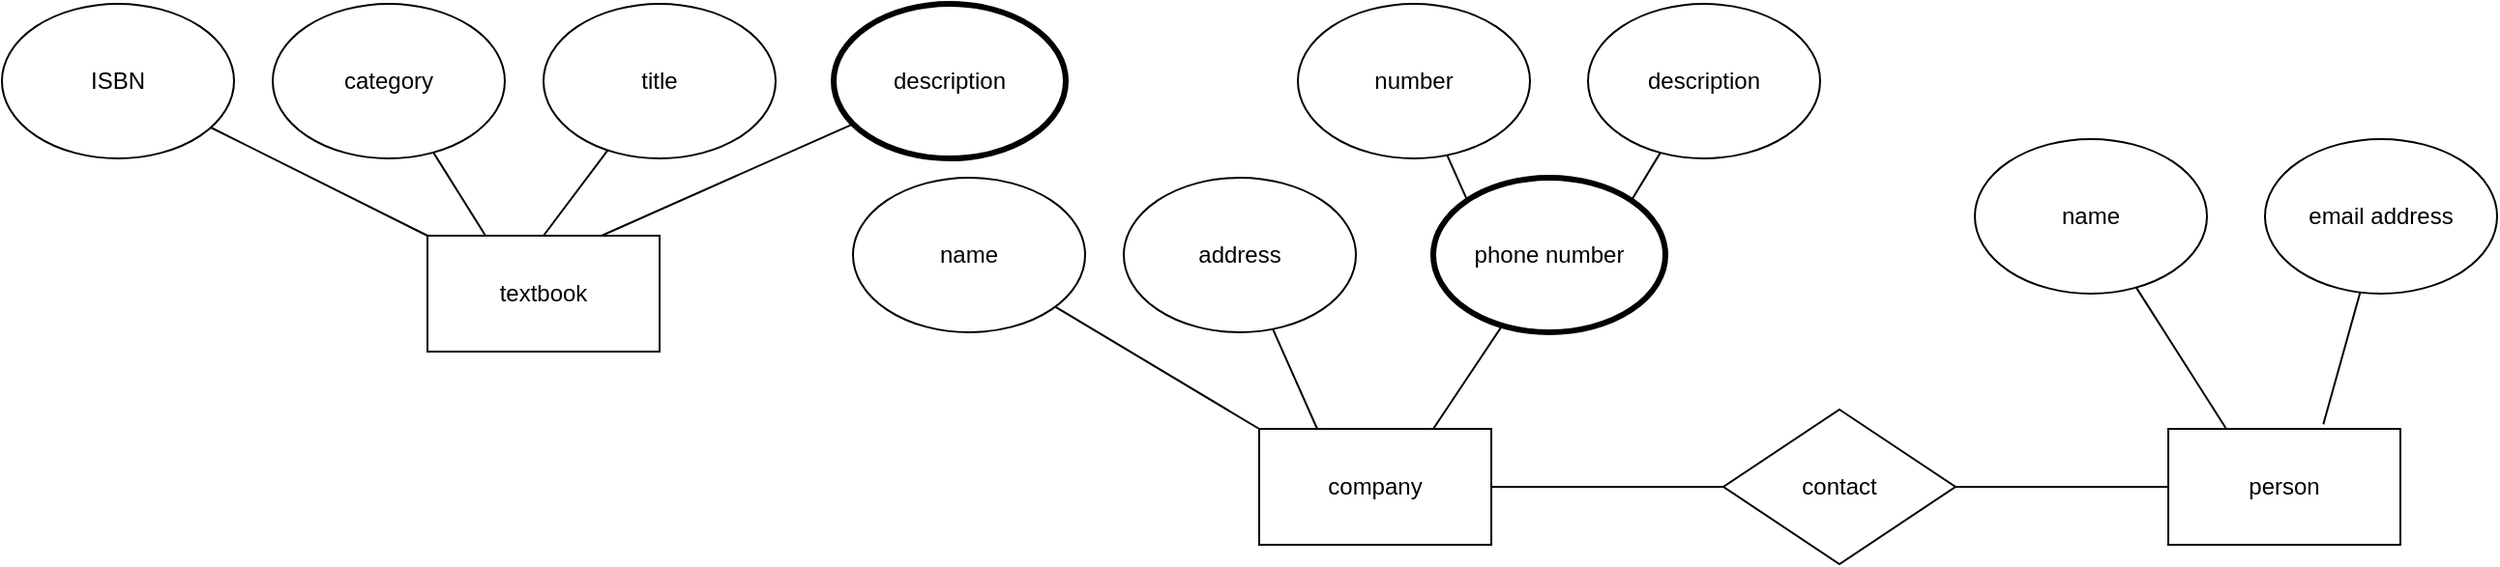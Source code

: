 <mxfile version="13.7.9" type="github">
  <diagram id="cohmEAqBEMjF1zSoYcSZ" name="Page-1">
    <mxGraphModel dx="2037" dy="1101" grid="1" gridSize="10" guides="1" tooltips="1" connect="1" arrows="1" fold="1" page="1" pageScale="1" pageWidth="4681" pageHeight="3300" math="0" shadow="0">
      <root>
        <mxCell id="0" />
        <mxCell id="1" parent="0" />
        <mxCell id="jTf1APUEV42KsB9cT_s0-1" value="textbook" style="rounded=0;whiteSpace=wrap;html=1;" vertex="1" parent="1">
          <mxGeometry x="350" y="370" width="120" height="60" as="geometry" />
        </mxCell>
        <mxCell id="jTf1APUEV42KsB9cT_s0-3" value="" style="endArrow=none;html=1;exitX=0;exitY=0;exitDx=0;exitDy=0;" edge="1" parent="1" source="jTf1APUEV42KsB9cT_s0-1" target="jTf1APUEV42KsB9cT_s0-4">
          <mxGeometry width="50" height="50" relative="1" as="geometry">
            <mxPoint x="390" y="420" as="sourcePoint" />
            <mxPoint x="310" y="300" as="targetPoint" />
          </mxGeometry>
        </mxCell>
        <mxCell id="jTf1APUEV42KsB9cT_s0-4" value="ISBN" style="ellipse;whiteSpace=wrap;html=1;" vertex="1" parent="1">
          <mxGeometry x="130" y="250" width="120" height="80" as="geometry" />
        </mxCell>
        <mxCell id="jTf1APUEV42KsB9cT_s0-5" value="" style="endArrow=none;html=1;exitX=0.25;exitY=0;exitDx=0;exitDy=0;" edge="1" parent="1" source="jTf1APUEV42KsB9cT_s0-1" target="jTf1APUEV42KsB9cT_s0-6">
          <mxGeometry width="50" height="50" relative="1" as="geometry">
            <mxPoint x="390" y="420" as="sourcePoint" />
            <mxPoint x="430" y="320" as="targetPoint" />
          </mxGeometry>
        </mxCell>
        <mxCell id="jTf1APUEV42KsB9cT_s0-6" value="category" style="ellipse;whiteSpace=wrap;html=1;" vertex="1" parent="1">
          <mxGeometry x="270" y="250" width="120" height="80" as="geometry" />
        </mxCell>
        <mxCell id="jTf1APUEV42KsB9cT_s0-7" value="" style="endArrow=none;html=1;exitX=0.5;exitY=0;exitDx=0;exitDy=0;" edge="1" parent="1" source="jTf1APUEV42KsB9cT_s0-1" target="jTf1APUEV42KsB9cT_s0-8">
          <mxGeometry width="50" height="50" relative="1" as="geometry">
            <mxPoint x="390" y="420" as="sourcePoint" />
            <mxPoint x="440" y="330" as="targetPoint" />
          </mxGeometry>
        </mxCell>
        <mxCell id="jTf1APUEV42KsB9cT_s0-8" value="title" style="ellipse;whiteSpace=wrap;html=1;" vertex="1" parent="1">
          <mxGeometry x="410" y="250" width="120" height="80" as="geometry" />
        </mxCell>
        <mxCell id="jTf1APUEV42KsB9cT_s0-9" value="" style="endArrow=none;html=1;exitX=0.75;exitY=0;exitDx=0;exitDy=0;" edge="1" parent="1" source="jTf1APUEV42KsB9cT_s0-1" target="jTf1APUEV42KsB9cT_s0-10">
          <mxGeometry width="50" height="50" relative="1" as="geometry">
            <mxPoint x="570" y="320" as="sourcePoint" />
            <mxPoint x="440" y="370" as="targetPoint" />
          </mxGeometry>
        </mxCell>
        <mxCell id="jTf1APUEV42KsB9cT_s0-10" value="description" style="ellipse;whiteSpace=wrap;html=1;strokeWidth=3;" vertex="1" parent="1">
          <mxGeometry x="560" y="250" width="120" height="80" as="geometry" />
        </mxCell>
        <mxCell id="jTf1APUEV42KsB9cT_s0-89" value="company" style="rounded=0;whiteSpace=wrap;html=1;strokeWidth=1;" vertex="1" parent="1">
          <mxGeometry x="780" y="470" width="120" height="60" as="geometry" />
        </mxCell>
        <mxCell id="jTf1APUEV42KsB9cT_s0-90" value="" style="endArrow=none;html=1;exitX=0;exitY=0;exitDx=0;exitDy=0;" edge="1" parent="1" source="jTf1APUEV42KsB9cT_s0-89" target="jTf1APUEV42KsB9cT_s0-91">
          <mxGeometry width="50" height="50" relative="1" as="geometry">
            <mxPoint x="830" y="520" as="sourcePoint" />
            <mxPoint x="760" y="400" as="targetPoint" />
          </mxGeometry>
        </mxCell>
        <mxCell id="jTf1APUEV42KsB9cT_s0-91" value="name" style="ellipse;whiteSpace=wrap;html=1;" vertex="1" parent="1">
          <mxGeometry x="570" y="340.0" width="120" height="80" as="geometry" />
        </mxCell>
        <mxCell id="jTf1APUEV42KsB9cT_s0-92" value="" style="endArrow=none;html=1;exitX=0.25;exitY=0;exitDx=0;exitDy=0;" edge="1" parent="1" source="jTf1APUEV42KsB9cT_s0-89" target="jTf1APUEV42KsB9cT_s0-93">
          <mxGeometry width="50" height="50" relative="1" as="geometry">
            <mxPoint x="830" y="520" as="sourcePoint" />
            <mxPoint x="840" y="410" as="targetPoint" />
          </mxGeometry>
        </mxCell>
        <mxCell id="jTf1APUEV42KsB9cT_s0-93" value="address" style="ellipse;whiteSpace=wrap;html=1;" vertex="1" parent="1">
          <mxGeometry x="710" y="340.0" width="120" height="80" as="geometry" />
        </mxCell>
        <mxCell id="jTf1APUEV42KsB9cT_s0-94" value="" style="endArrow=none;html=1;exitX=0.75;exitY=0;exitDx=0;exitDy=0;" edge="1" parent="1" source="jTf1APUEV42KsB9cT_s0-89" target="jTf1APUEV42KsB9cT_s0-95">
          <mxGeometry width="50" height="50" relative="1" as="geometry">
            <mxPoint x="830" y="520" as="sourcePoint" />
            <mxPoint x="970" y="410" as="targetPoint" />
          </mxGeometry>
        </mxCell>
        <mxCell id="jTf1APUEV42KsB9cT_s0-95" value="phone number" style="ellipse;whiteSpace=wrap;html=1;strokeWidth=3;" vertex="1" parent="1">
          <mxGeometry x="870.0" y="340.0" width="120" height="80" as="geometry" />
        </mxCell>
        <mxCell id="jTf1APUEV42KsB9cT_s0-96" value="" style="endArrow=none;html=1;exitX=0;exitY=0;exitDx=0;exitDy=0;" edge="1" parent="1" source="jTf1APUEV42KsB9cT_s0-95" target="jTf1APUEV42KsB9cT_s0-97">
          <mxGeometry width="50" height="50" relative="1" as="geometry">
            <mxPoint x="830" y="520" as="sourcePoint" />
            <mxPoint x="870" y="300" as="targetPoint" />
          </mxGeometry>
        </mxCell>
        <mxCell id="jTf1APUEV42KsB9cT_s0-97" value="number" style="ellipse;whiteSpace=wrap;html=1;" vertex="1" parent="1">
          <mxGeometry x="800" y="250" width="120" height="80" as="geometry" />
        </mxCell>
        <mxCell id="jTf1APUEV42KsB9cT_s0-98" value="" style="endArrow=none;html=1;exitX=1;exitY=0;exitDx=0;exitDy=0;" edge="1" parent="1" source="jTf1APUEV42KsB9cT_s0-95" target="jTf1APUEV42KsB9cT_s0-99">
          <mxGeometry width="50" height="50" relative="1" as="geometry">
            <mxPoint x="830" y="520" as="sourcePoint" />
            <mxPoint x="990" y="330" as="targetPoint" />
          </mxGeometry>
        </mxCell>
        <mxCell id="jTf1APUEV42KsB9cT_s0-99" value="description" style="ellipse;whiteSpace=wrap;html=1;" vertex="1" parent="1">
          <mxGeometry x="950.0" y="250" width="120" height="80" as="geometry" />
        </mxCell>
        <mxCell id="jTf1APUEV42KsB9cT_s0-104" value="person" style="rounded=0;whiteSpace=wrap;html=1;strokeWidth=1;" vertex="1" parent="1">
          <mxGeometry x="1250" y="470" width="120" height="60" as="geometry" />
        </mxCell>
        <mxCell id="jTf1APUEV42KsB9cT_s0-107" value="name" style="ellipse;whiteSpace=wrap;html=1;strokeWidth=1;" vertex="1" parent="1">
          <mxGeometry x="1150" y="320" width="120" height="80" as="geometry" />
        </mxCell>
        <mxCell id="jTf1APUEV42KsB9cT_s0-115" value="" style="endArrow=none;html=1;exitX=0.25;exitY=0;exitDx=0;exitDy=0;" edge="1" parent="1" source="jTf1APUEV42KsB9cT_s0-104" target="jTf1APUEV42KsB9cT_s0-107">
          <mxGeometry width="50" height="50" relative="1" as="geometry">
            <mxPoint x="1300.0" y="450.0" as="sourcePoint" />
            <mxPoint x="1200.0" y="390.0" as="targetPoint" />
          </mxGeometry>
        </mxCell>
        <mxCell id="jTf1APUEV42KsB9cT_s0-116" value="" style="endArrow=none;html=1;exitX=0.668;exitY=-0.04;exitDx=0;exitDy=0;exitPerimeter=0;" edge="1" parent="1" source="jTf1APUEV42KsB9cT_s0-104" target="jTf1APUEV42KsB9cT_s0-117">
          <mxGeometry width="50" height="50" relative="1" as="geometry">
            <mxPoint x="910" y="430" as="sourcePoint" />
            <mxPoint x="1360" y="390" as="targetPoint" />
          </mxGeometry>
        </mxCell>
        <mxCell id="jTf1APUEV42KsB9cT_s0-117" value="email address" style="ellipse;whiteSpace=wrap;html=1;" vertex="1" parent="1">
          <mxGeometry x="1300.0" y="320.0" width="120" height="80" as="geometry" />
        </mxCell>
        <mxCell id="jTf1APUEV42KsB9cT_s0-128" value="contact" style="rhombus;whiteSpace=wrap;html=1;strokeWidth=1;" vertex="1" parent="1">
          <mxGeometry x="1020" y="460" width="120" height="80" as="geometry" />
        </mxCell>
        <mxCell id="jTf1APUEV42KsB9cT_s0-129" value="" style="endArrow=none;html=1;entryX=0;entryY=0.5;entryDx=0;entryDy=0;exitX=1;exitY=0.5;exitDx=0;exitDy=0;" edge="1" parent="1" source="jTf1APUEV42KsB9cT_s0-89" target="jTf1APUEV42KsB9cT_s0-128">
          <mxGeometry width="50" height="50" relative="1" as="geometry">
            <mxPoint x="830" y="520" as="sourcePoint" />
            <mxPoint x="880" y="470" as="targetPoint" />
          </mxGeometry>
        </mxCell>
        <mxCell id="jTf1APUEV42KsB9cT_s0-130" value="" style="endArrow=none;html=1;exitX=0;exitY=0.5;exitDx=0;exitDy=0;entryX=1;entryY=0.5;entryDx=0;entryDy=0;" edge="1" parent="1" source="jTf1APUEV42KsB9cT_s0-104" target="jTf1APUEV42KsB9cT_s0-128">
          <mxGeometry width="50" height="50" relative="1" as="geometry">
            <mxPoint x="830" y="520" as="sourcePoint" />
            <mxPoint x="880" y="470" as="targetPoint" />
          </mxGeometry>
        </mxCell>
      </root>
    </mxGraphModel>
  </diagram>
</mxfile>
